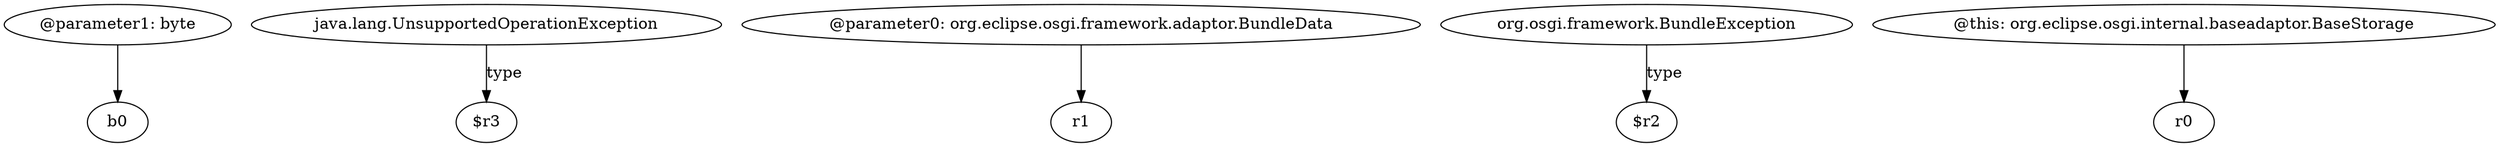 digraph g {
0[label="@parameter1: byte"]
1[label="b0"]
0->1[label=""]
2[label="java.lang.UnsupportedOperationException"]
3[label="$r3"]
2->3[label="type"]
4[label="@parameter0: org.eclipse.osgi.framework.adaptor.BundleData"]
5[label="r1"]
4->5[label=""]
6[label="org.osgi.framework.BundleException"]
7[label="$r2"]
6->7[label="type"]
8[label="@this: org.eclipse.osgi.internal.baseadaptor.BaseStorage"]
9[label="r0"]
8->9[label=""]
}